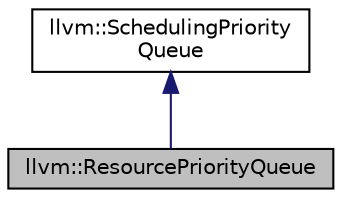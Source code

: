 digraph "llvm::ResourcePriorityQueue"
{
 // LATEX_PDF_SIZE
  bgcolor="transparent";
  edge [fontname="Helvetica",fontsize="10",labelfontname="Helvetica",labelfontsize="10"];
  node [fontname="Helvetica",fontsize="10",shape=record];
  Node1 [label="llvm::ResourcePriorityQueue",height=0.2,width=0.4,color="black", fillcolor="grey75", style="filled", fontcolor="black",tooltip=" "];
  Node2 -> Node1 [dir="back",color="midnightblue",fontsize="10",style="solid",fontname="Helvetica"];
  Node2 [label="llvm::SchedulingPriority\lQueue",height=0.2,width=0.4,color="black",URL="$classllvm_1_1SchedulingPriorityQueue.html",tooltip="This interface is used to plug different priorities computation algorithms into the list scheduler."];
}
